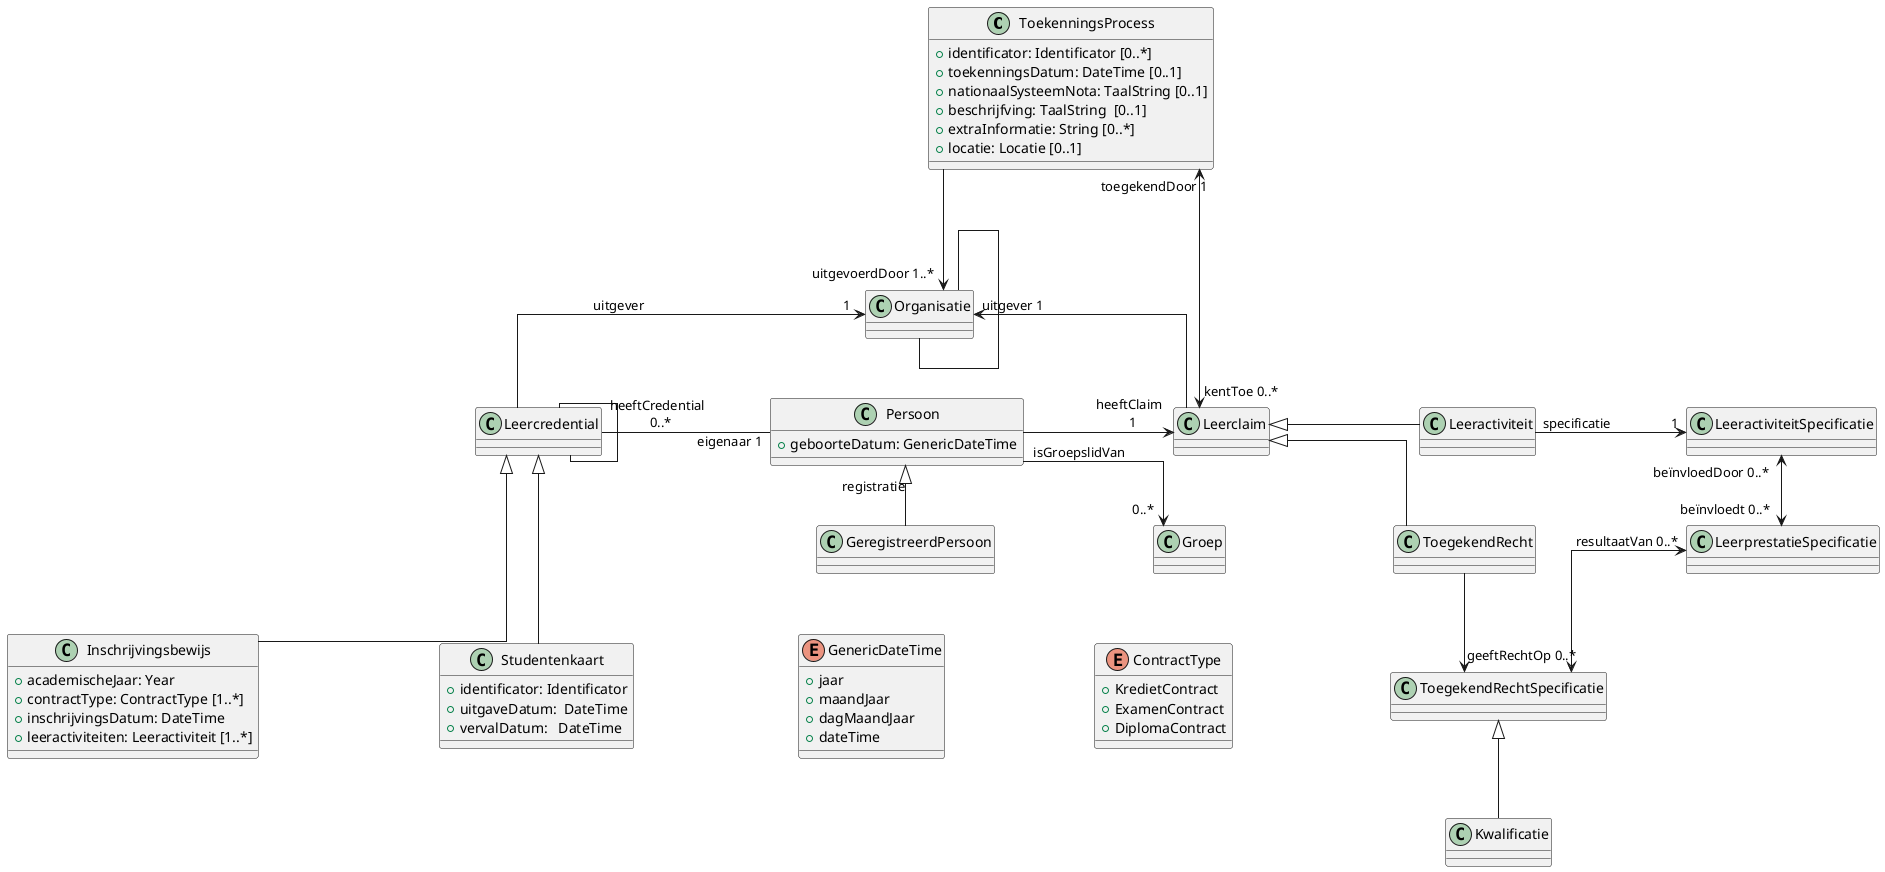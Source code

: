 @startuml
skinparam nodesep 150
skinparam linetype ortho
allowmixing

class ToekenningsProcess {
    + identificator: Identificator [0..*]
    + toekenningsDatum: DateTime [0..1]
    + nationaalSysteemNota: TaalString [0..1]
    + beschrijfving: TaalString  [0..1]
    + extraInformatie: String [0..*]
    + locatie: Locatie [0..1]

}
class Persoon {
    + geboorteDatum: GenericDateTime 
}
class Groep
class Leercredential
together{
    class Leeractiviteit
    class ToegekendRecht
}
class GeregistreerdPersoon
class Organisatie
class Leerclaim
class LeeractiviteitSpecificatie
class LeerprestatieSpecificatie
class ToegekendRechtSpecificatie
class Kwalificatie

class Studentenkaart {
    + identificator: Identificator
    + uitgaveDatum:  DateTime
    + vervalDatum:   DateTime

}
class Inschrijvingsbewijs {
    + academischeJaar: Year
    + contractType: ContractType [1..*]
    + inschrijvingsDatum: DateTime
    + leeractiviteiten: Leeractiviteit [1..*]
}


enum GenericDateTime{
    + jaar  
    + maandJaar
    + dagMaandJaar
    + dateTime
}
enum ContractType {
    + KredietContract
    + ExamenContract
    + DiplomaContract
}


node a
hide a

Leerclaim  -[hidden]- Groep
Organisatie "uitgever 1" <-- Leerclaim
ToekenningsProcess "toegekendDoor 1" <---> "kentToe 0..*" Leerclaim
ToekenningsProcess --->"uitgevoerdDoor 1..*" Organisatie

Persoon <|-- GeregistreerdPersoon: " registratie"
GenericDateTime -u[hidden]- GeregistreerdPersoon
ContractType -u[hidden]- GeregistreerdPersoon 


Groep "0..*" <-- Persoon: "isGroepslidVan"
Leercredential  --  Leercredential
Leercredential "heeftCredential \n 0..*"-r-"\t\t eigenaar 1" Persoon
Organisatie "1  " <--  Leercredential: "uitgever"
Organisatie  --  Organisatie

Persoon -r->"heeftClaim \n 1" Leerclaim
Leeractiviteit -[hidden]- ToegekendRecht
Leerclaim <|-r- Leeractiviteit
Leerclaim <|-r- ToegekendRecht


Leeractiviteit -r-> "1" LeeractiviteitSpecificatie: "specificatie"
LeeractiviteitSpecificatie "beïnvloedDoor 0..*" <--> "beïnvloedt 0..*"LeerprestatieSpecificatie
LeerprestatieSpecificatie "resultaatVan 0..*" <--> "geeftRechtOp 0..*" ToegekendRechtSpecificatie

ToegekendRecht -r-> ToegekendRechtSpecificatie
ToegekendRechtSpecificatie <|-- Kwalificatie
a -u- Leercredential
Studentenkaart -u-|> a
Inschrijvingsbewijs -u-|> a

Studentenkaart -u-|> Leercredential
Inschrijvingsbewijs -u-|> Leercredential





@enduml
